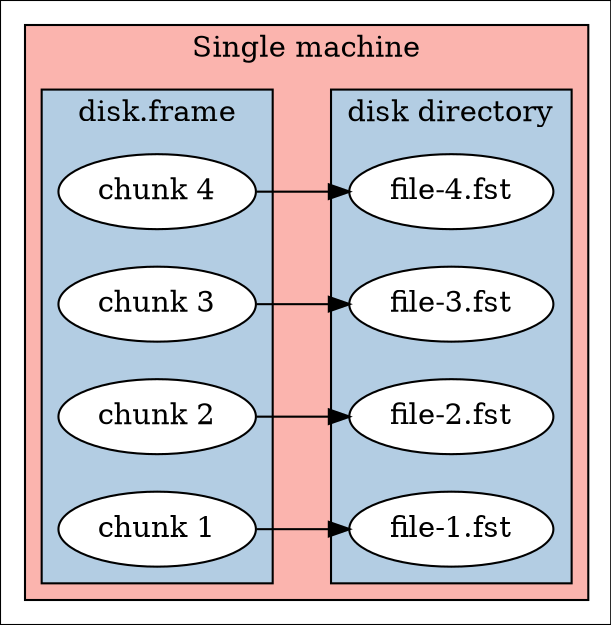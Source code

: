 digraph G {
	colorscheme=pastel13;
	style=filled;
	rankdir="LR"
	node [style=filled,fillcolor=white];

	subgraph cluster_machine {
		label="Single machine";
		fillcolor=1;

		subgraph cluster_diskframe {
			label="disk.frame"
				fillcolor=2;
			chunk4[label="chunk 4"];
			chunk3[label="chunk 3"];
			chunk2[label="chunk 2"];
			chunk1[label="chunk 1"];
		}

		subgraph cluster_diskdir {
			label="disk directory"
				fillcolor=2;
			fstfile4[label="file-4.fst"];
			fstfile3[label="file-3.fst"];
			fstfile2[label="file-2.fst"];
			fstfile1[label="file-1.fst"];
		}
	}

	chunk1 -> fstfile1;
	chunk2 -> fstfile2;
	chunk3 -> fstfile3;
	chunk4 -> fstfile4;
}

